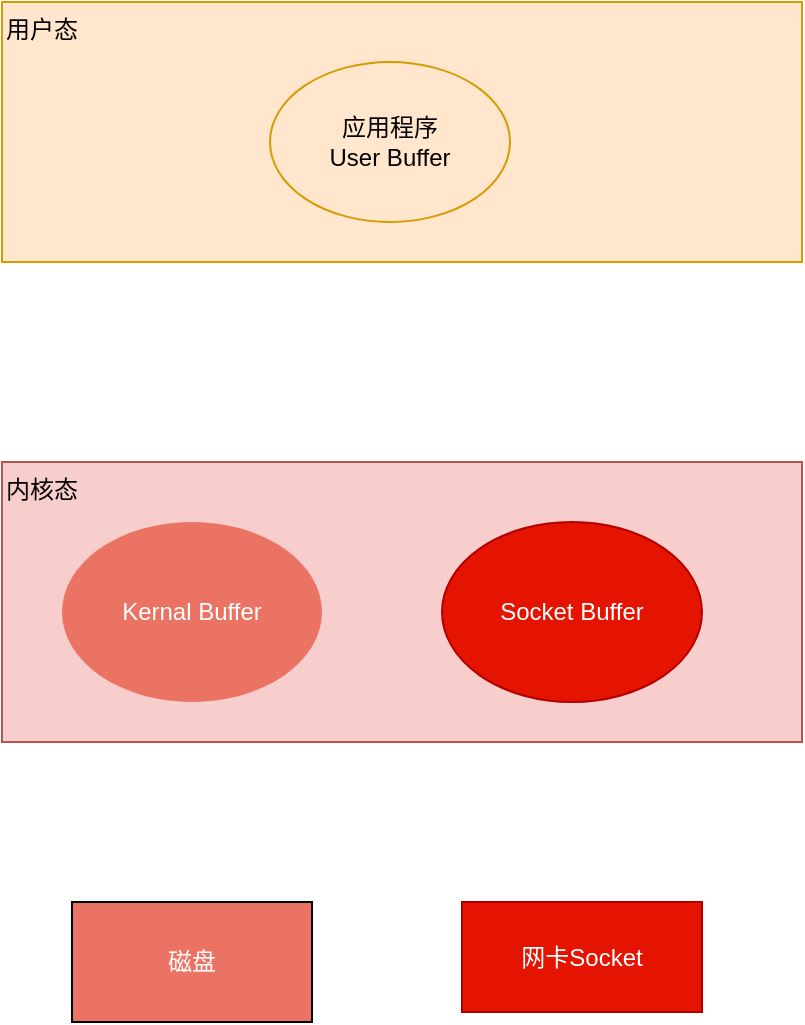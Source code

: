 <mxfile version="26.2.4">
  <diagram name="第 1 页" id="CKXS9Zwinr7VOqpuXOYK">
    <mxGraphModel dx="1428" dy="751" grid="1" gridSize="10" guides="1" tooltips="1" connect="1" arrows="1" fold="1" page="1" pageScale="1" pageWidth="827" pageHeight="1169" math="0" shadow="0">
      <root>
        <mxCell id="0" />
        <mxCell id="1" parent="0" />
        <mxCell id="YFMU6Oer8rVLxQnqSTEc-1" value="用户态" style="rounded=0;whiteSpace=wrap;html=1;align=left;verticalAlign=top;fillColor=#ffe6cc;strokeColor=#d79b00;" vertex="1" parent="1">
          <mxGeometry x="220" y="90" width="400" height="130" as="geometry" />
        </mxCell>
        <mxCell id="YFMU6Oer8rVLxQnqSTEc-2" value="应用程序&lt;div&gt;User Buffer&lt;/div&gt;" style="ellipse;whiteSpace=wrap;html=1;fillColor=#ffe6cc;strokeColor=#d79b00;" vertex="1" parent="1">
          <mxGeometry x="354" y="120" width="120" height="80" as="geometry" />
        </mxCell>
        <mxCell id="YFMU6Oer8rVLxQnqSTEc-3" value="内核态" style="rounded=0;whiteSpace=wrap;html=1;align=left;verticalAlign=top;fillColor=#f8cecc;strokeColor=#b85450;" vertex="1" parent="1">
          <mxGeometry x="220" y="320" width="400" height="140" as="geometry" />
        </mxCell>
        <mxCell id="YFMU6Oer8rVLxQnqSTEc-4" value="Kernal Buffer" style="ellipse;whiteSpace=wrap;html=1;fillColor=light-dark(#eb7363, #198cc4);fontColor=#ffffff;strokeColor=none;" vertex="1" parent="1">
          <mxGeometry x="250" y="350" width="130" height="90" as="geometry" />
        </mxCell>
        <mxCell id="YFMU6Oer8rVLxQnqSTEc-5" value="Socket Buffer" style="ellipse;whiteSpace=wrap;html=1;fillColor=#e51400;fontColor=#ffffff;strokeColor=#B20000;" vertex="1" parent="1">
          <mxGeometry x="440" y="350" width="130" height="90" as="geometry" />
        </mxCell>
        <mxCell id="YFMU6Oer8rVLxQnqSTEc-6" value="磁盘" style="rounded=0;whiteSpace=wrap;html=1;fillColor=light-dark(#eb7363, #198cc4);fontColor=light-dark(#fcfcfc, #ededed);" vertex="1" parent="1">
          <mxGeometry x="255" y="540" width="120" height="60" as="geometry" />
        </mxCell>
        <mxCell id="YFMU6Oer8rVLxQnqSTEc-7" value="网卡Socket" style="rounded=0;whiteSpace=wrap;html=1;fillColor=#e51400;fontColor=#ffffff;strokeColor=#B20000;" vertex="1" parent="1">
          <mxGeometry x="450" y="540" width="120" height="55" as="geometry" />
        </mxCell>
      </root>
    </mxGraphModel>
  </diagram>
</mxfile>
